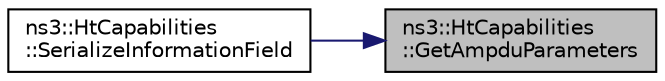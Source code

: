 digraph "ns3::HtCapabilities::GetAmpduParameters"
{
 // LATEX_PDF_SIZE
  edge [fontname="Helvetica",fontsize="10",labelfontname="Helvetica",labelfontsize="10"];
  node [fontname="Helvetica",fontsize="10",shape=record];
  rankdir="RL";
  Node1 [label="ns3::HtCapabilities\l::GetAmpduParameters",height=0.2,width=0.4,color="black", fillcolor="grey75", style="filled", fontcolor="black",tooltip="Return the A-MPDU Parameters field in the HT Capabilities information element."];
  Node1 -> Node2 [dir="back",color="midnightblue",fontsize="10",style="solid",fontname="Helvetica"];
  Node2 [label="ns3::HtCapabilities\l::SerializeInformationField",height=0.2,width=0.4,color="black", fillcolor="white", style="filled",URL="$classns3_1_1_ht_capabilities.html#ad2adb58275df05111a43614448c4aeda",tooltip="Serialize information (i.e., the body of the IE, not including the Element ID and length octets)"];
}
